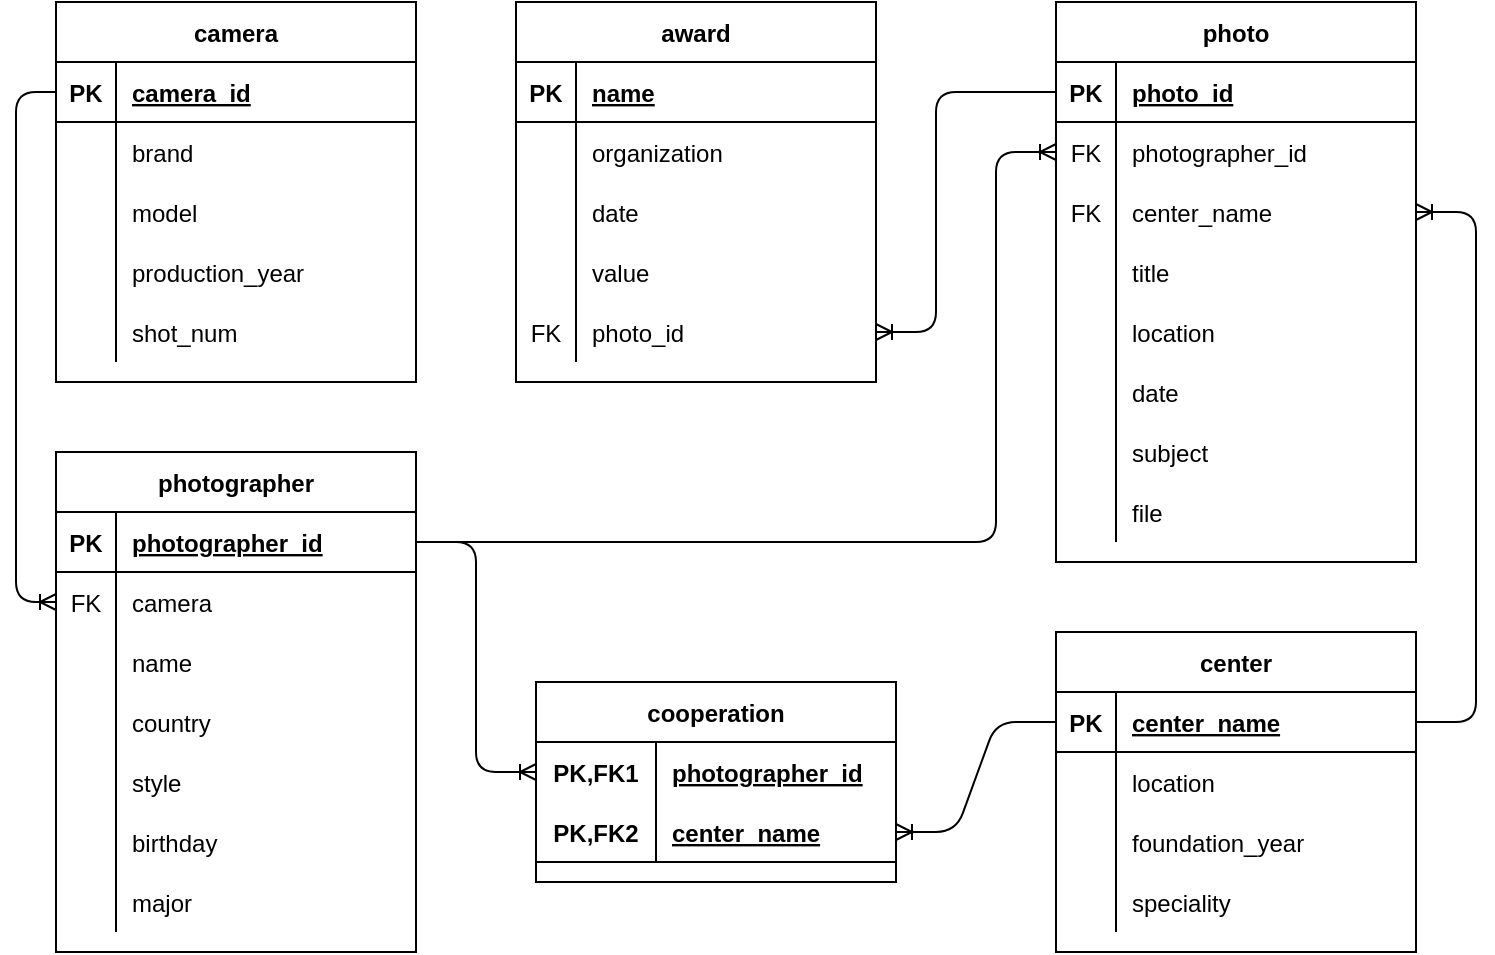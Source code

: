 <mxfile version="13.10.4" type="github">
  <diagram id="TFFf2abVDrZkA_rKR_qa" name="Page-1">
    <mxGraphModel dx="1259" dy="519" grid="1" gridSize="10" guides="1" tooltips="1" connect="1" arrows="1" fold="1" page="1" pageScale="1" pageWidth="850" pageHeight="1100" math="0" shadow="0">
      <root>
        <mxCell id="0" />
        <mxCell id="1" parent="0" />
        <mxCell id="PV1UCOZisjYgFc_bMbk6-1" value="photographer" style="shape=table;startSize=30;container=1;collapsible=1;childLayout=tableLayout;fixedRows=1;rowLines=0;fontStyle=1;align=center;resizeLast=1;swimlaneFillColor=#ffffff;" parent="1" vertex="1">
          <mxGeometry x="70" y="285" width="180" height="250.0" as="geometry">
            <mxRectangle x="70" y="30" width="110" height="30" as="alternateBounds" />
          </mxGeometry>
        </mxCell>
        <mxCell id="PV1UCOZisjYgFc_bMbk6-2" value="" style="shape=partialRectangle;collapsible=0;dropTarget=0;pointerEvents=0;fillColor=none;top=0;left=0;bottom=1;right=0;points=[[0,0.5],[1,0.5]];portConstraint=eastwest;" parent="PV1UCOZisjYgFc_bMbk6-1" vertex="1">
          <mxGeometry y="30" width="180" height="30" as="geometry" />
        </mxCell>
        <mxCell id="PV1UCOZisjYgFc_bMbk6-3" value="PK" style="shape=partialRectangle;connectable=0;fillColor=none;top=0;left=0;bottom=0;right=0;fontStyle=1;overflow=hidden;" parent="PV1UCOZisjYgFc_bMbk6-2" vertex="1">
          <mxGeometry width="30" height="30" as="geometry" />
        </mxCell>
        <mxCell id="PV1UCOZisjYgFc_bMbk6-4" value="photographer_id" style="shape=partialRectangle;connectable=0;fillColor=none;top=0;left=0;bottom=0;right=0;align=left;spacingLeft=6;fontStyle=5;overflow=hidden;" parent="PV1UCOZisjYgFc_bMbk6-2" vertex="1">
          <mxGeometry x="30" width="150" height="30" as="geometry" />
        </mxCell>
        <mxCell id="PV1UCOZisjYgFc_bMbk6-5" value="" style="shape=partialRectangle;collapsible=0;dropTarget=0;pointerEvents=0;fillColor=none;top=0;left=0;bottom=0;right=0;points=[[0,0.5],[1,0.5]];portConstraint=eastwest;" parent="PV1UCOZisjYgFc_bMbk6-1" vertex="1">
          <mxGeometry y="60" width="180" height="30" as="geometry" />
        </mxCell>
        <mxCell id="PV1UCOZisjYgFc_bMbk6-6" value="FK" style="shape=partialRectangle;connectable=0;fillColor=none;top=0;left=0;bottom=0;right=0;editable=1;overflow=hidden;" parent="PV1UCOZisjYgFc_bMbk6-5" vertex="1">
          <mxGeometry width="30" height="30" as="geometry" />
        </mxCell>
        <mxCell id="PV1UCOZisjYgFc_bMbk6-7" value="camera" style="shape=partialRectangle;connectable=0;fillColor=none;top=0;left=0;bottom=0;right=0;align=left;spacingLeft=6;overflow=hidden;" parent="PV1UCOZisjYgFc_bMbk6-5" vertex="1">
          <mxGeometry x="30" width="150" height="30" as="geometry" />
        </mxCell>
        <mxCell id="PV1UCOZisjYgFc_bMbk6-216" value="" style="shape=partialRectangle;collapsible=0;dropTarget=0;pointerEvents=0;fillColor=none;top=0;left=0;bottom=0;right=0;points=[[0,0.5],[1,0.5]];portConstraint=eastwest;" parent="PV1UCOZisjYgFc_bMbk6-1" vertex="1">
          <mxGeometry y="90" width="180" height="30" as="geometry" />
        </mxCell>
        <mxCell id="PV1UCOZisjYgFc_bMbk6-217" value="" style="shape=partialRectangle;connectable=0;fillColor=none;top=0;left=0;bottom=0;right=0;editable=1;overflow=hidden;" parent="PV1UCOZisjYgFc_bMbk6-216" vertex="1">
          <mxGeometry width="30" height="30" as="geometry" />
        </mxCell>
        <mxCell id="PV1UCOZisjYgFc_bMbk6-218" value="name" style="shape=partialRectangle;connectable=0;fillColor=none;top=0;left=0;bottom=0;right=0;align=left;spacingLeft=6;overflow=hidden;" parent="PV1UCOZisjYgFc_bMbk6-216" vertex="1">
          <mxGeometry x="30" width="150" height="30" as="geometry" />
        </mxCell>
        <mxCell id="PV1UCOZisjYgFc_bMbk6-8" value="" style="shape=partialRectangle;collapsible=0;dropTarget=0;pointerEvents=0;fillColor=none;top=0;left=0;bottom=0;right=0;points=[[0,0.5],[1,0.5]];portConstraint=eastwest;" parent="PV1UCOZisjYgFc_bMbk6-1" vertex="1">
          <mxGeometry y="120" width="180" height="30" as="geometry" />
        </mxCell>
        <mxCell id="PV1UCOZisjYgFc_bMbk6-9" value="" style="shape=partialRectangle;connectable=0;fillColor=none;top=0;left=0;bottom=0;right=0;editable=1;overflow=hidden;" parent="PV1UCOZisjYgFc_bMbk6-8" vertex="1">
          <mxGeometry width="30" height="30" as="geometry" />
        </mxCell>
        <mxCell id="PV1UCOZisjYgFc_bMbk6-10" value="country" style="shape=partialRectangle;connectable=0;fillColor=none;top=0;left=0;bottom=0;right=0;align=left;spacingLeft=6;overflow=hidden;" parent="PV1UCOZisjYgFc_bMbk6-8" vertex="1">
          <mxGeometry x="30" width="150" height="30" as="geometry" />
        </mxCell>
        <mxCell id="PV1UCOZisjYgFc_bMbk6-11" value="" style="shape=partialRectangle;collapsible=0;dropTarget=0;pointerEvents=0;fillColor=none;top=0;left=0;bottom=0;right=0;points=[[0,0.5],[1,0.5]];portConstraint=eastwest;" parent="PV1UCOZisjYgFc_bMbk6-1" vertex="1">
          <mxGeometry y="150" width="180" height="30" as="geometry" />
        </mxCell>
        <mxCell id="PV1UCOZisjYgFc_bMbk6-12" value="" style="shape=partialRectangle;connectable=0;fillColor=none;top=0;left=0;bottom=0;right=0;editable=1;overflow=hidden;" parent="PV1UCOZisjYgFc_bMbk6-11" vertex="1">
          <mxGeometry width="30" height="30" as="geometry" />
        </mxCell>
        <mxCell id="PV1UCOZisjYgFc_bMbk6-13" value="style" style="shape=partialRectangle;connectable=0;fillColor=none;top=0;left=0;bottom=0;right=0;align=left;spacingLeft=6;overflow=hidden;" parent="PV1UCOZisjYgFc_bMbk6-11" vertex="1">
          <mxGeometry x="30" width="150" height="30" as="geometry" />
        </mxCell>
        <mxCell id="PV1UCOZisjYgFc_bMbk6-18" value="" style="shape=partialRectangle;collapsible=0;dropTarget=0;pointerEvents=0;fillColor=none;top=0;left=0;bottom=0;right=0;points=[[0,0.5],[1,0.5]];portConstraint=eastwest;" parent="PV1UCOZisjYgFc_bMbk6-1" vertex="1">
          <mxGeometry y="180" width="180" height="30" as="geometry" />
        </mxCell>
        <mxCell id="PV1UCOZisjYgFc_bMbk6-19" value="" style="shape=partialRectangle;connectable=0;fillColor=none;top=0;left=0;bottom=0;right=0;editable=1;overflow=hidden;" parent="PV1UCOZisjYgFc_bMbk6-18" vertex="1">
          <mxGeometry width="30" height="30" as="geometry" />
        </mxCell>
        <mxCell id="PV1UCOZisjYgFc_bMbk6-20" value="birthday" style="shape=partialRectangle;connectable=0;fillColor=none;top=0;left=0;bottom=0;right=0;align=left;spacingLeft=6;overflow=hidden;" parent="PV1UCOZisjYgFc_bMbk6-18" vertex="1">
          <mxGeometry x="30" width="150" height="30" as="geometry" />
        </mxCell>
        <mxCell id="PV1UCOZisjYgFc_bMbk6-21" value="" style="shape=partialRectangle;collapsible=0;dropTarget=0;pointerEvents=0;fillColor=none;top=0;left=0;bottom=0;right=0;points=[[0,0.5],[1,0.5]];portConstraint=eastwest;" parent="PV1UCOZisjYgFc_bMbk6-1" vertex="1">
          <mxGeometry y="210" width="180" height="30" as="geometry" />
        </mxCell>
        <mxCell id="PV1UCOZisjYgFc_bMbk6-22" value="" style="shape=partialRectangle;connectable=0;fillColor=none;top=0;left=0;bottom=0;right=0;editable=1;overflow=hidden;" parent="PV1UCOZisjYgFc_bMbk6-21" vertex="1">
          <mxGeometry width="30" height="30" as="geometry" />
        </mxCell>
        <mxCell id="PV1UCOZisjYgFc_bMbk6-23" value="major" style="shape=partialRectangle;connectable=0;fillColor=none;top=0;left=0;bottom=0;right=0;align=left;spacingLeft=6;overflow=hidden;" parent="PV1UCOZisjYgFc_bMbk6-21" vertex="1">
          <mxGeometry x="30" width="150" height="30" as="geometry" />
        </mxCell>
        <mxCell id="PV1UCOZisjYgFc_bMbk6-31" value="camera" style="shape=table;startSize=30;container=1;collapsible=1;childLayout=tableLayout;fixedRows=1;rowLines=0;fontStyle=1;align=center;resizeLast=1;swimlaneFillColor=#ffffff;" parent="1" vertex="1">
          <mxGeometry x="70" y="60" width="180" height="190" as="geometry" />
        </mxCell>
        <mxCell id="PV1UCOZisjYgFc_bMbk6-32" value="" style="shape=partialRectangle;collapsible=0;dropTarget=0;pointerEvents=0;fillColor=none;top=0;left=0;bottom=1;right=0;points=[[0,0.5],[1,0.5]];portConstraint=eastwest;" parent="PV1UCOZisjYgFc_bMbk6-31" vertex="1">
          <mxGeometry y="30" width="180" height="30" as="geometry" />
        </mxCell>
        <mxCell id="PV1UCOZisjYgFc_bMbk6-33" value="PK" style="shape=partialRectangle;connectable=0;fillColor=none;top=0;left=0;bottom=0;right=0;fontStyle=1;overflow=hidden;" parent="PV1UCOZisjYgFc_bMbk6-32" vertex="1">
          <mxGeometry width="30" height="30" as="geometry" />
        </mxCell>
        <mxCell id="PV1UCOZisjYgFc_bMbk6-34" value="camera_id" style="shape=partialRectangle;connectable=0;fillColor=none;top=0;left=0;bottom=0;right=0;align=left;spacingLeft=6;fontStyle=5;overflow=hidden;" parent="PV1UCOZisjYgFc_bMbk6-32" vertex="1">
          <mxGeometry x="30" width="150" height="30" as="geometry" />
        </mxCell>
        <mxCell id="PV1UCOZisjYgFc_bMbk6-35" value="" style="shape=partialRectangle;collapsible=0;dropTarget=0;pointerEvents=0;fillColor=none;top=0;left=0;bottom=0;right=0;points=[[0,0.5],[1,0.5]];portConstraint=eastwest;" parent="PV1UCOZisjYgFc_bMbk6-31" vertex="1">
          <mxGeometry y="60" width="180" height="30" as="geometry" />
        </mxCell>
        <mxCell id="PV1UCOZisjYgFc_bMbk6-36" value="" style="shape=partialRectangle;connectable=0;fillColor=none;top=0;left=0;bottom=0;right=0;editable=1;overflow=hidden;" parent="PV1UCOZisjYgFc_bMbk6-35" vertex="1">
          <mxGeometry width="30" height="30" as="geometry" />
        </mxCell>
        <mxCell id="PV1UCOZisjYgFc_bMbk6-37" value="brand" style="shape=partialRectangle;connectable=0;fillColor=none;top=0;left=0;bottom=0;right=0;align=left;spacingLeft=6;overflow=hidden;" parent="PV1UCOZisjYgFc_bMbk6-35" vertex="1">
          <mxGeometry x="30" width="150" height="30" as="geometry" />
        </mxCell>
        <mxCell id="kVswmYzEyq-5JAnH-UvY-1" value="" style="shape=partialRectangle;collapsible=0;dropTarget=0;pointerEvents=0;fillColor=none;top=0;left=0;bottom=0;right=0;points=[[0,0.5],[1,0.5]];portConstraint=eastwest;" vertex="1" parent="PV1UCOZisjYgFc_bMbk6-31">
          <mxGeometry y="90" width="180" height="30" as="geometry" />
        </mxCell>
        <mxCell id="kVswmYzEyq-5JAnH-UvY-2" value="" style="shape=partialRectangle;connectable=0;fillColor=none;top=0;left=0;bottom=0;right=0;editable=1;overflow=hidden;" vertex="1" parent="kVswmYzEyq-5JAnH-UvY-1">
          <mxGeometry width="30" height="30" as="geometry" />
        </mxCell>
        <mxCell id="kVswmYzEyq-5JAnH-UvY-3" value="model" style="shape=partialRectangle;connectable=0;fillColor=none;top=0;left=0;bottom=0;right=0;align=left;spacingLeft=6;overflow=hidden;" vertex="1" parent="kVswmYzEyq-5JAnH-UvY-1">
          <mxGeometry x="30" width="150" height="30" as="geometry" />
        </mxCell>
        <mxCell id="PV1UCOZisjYgFc_bMbk6-38" value="" style="shape=partialRectangle;collapsible=0;dropTarget=0;pointerEvents=0;fillColor=none;top=0;left=0;bottom=0;right=0;points=[[0,0.5],[1,0.5]];portConstraint=eastwest;" parent="PV1UCOZisjYgFc_bMbk6-31" vertex="1">
          <mxGeometry y="120" width="180" height="30" as="geometry" />
        </mxCell>
        <mxCell id="PV1UCOZisjYgFc_bMbk6-39" value="" style="shape=partialRectangle;connectable=0;fillColor=none;top=0;left=0;bottom=0;right=0;editable=1;overflow=hidden;" parent="PV1UCOZisjYgFc_bMbk6-38" vertex="1">
          <mxGeometry width="30" height="30" as="geometry" />
        </mxCell>
        <mxCell id="PV1UCOZisjYgFc_bMbk6-40" value="production_year" style="shape=partialRectangle;connectable=0;fillColor=none;top=0;left=0;bottom=0;right=0;align=left;spacingLeft=6;overflow=hidden;" parent="PV1UCOZisjYgFc_bMbk6-38" vertex="1">
          <mxGeometry x="30" width="150" height="30" as="geometry" />
        </mxCell>
        <mxCell id="PV1UCOZisjYgFc_bMbk6-41" value="" style="shape=partialRectangle;collapsible=0;dropTarget=0;pointerEvents=0;fillColor=none;top=0;left=0;bottom=0;right=0;points=[[0,0.5],[1,0.5]];portConstraint=eastwest;" parent="PV1UCOZisjYgFc_bMbk6-31" vertex="1">
          <mxGeometry y="150" width="180" height="30" as="geometry" />
        </mxCell>
        <mxCell id="PV1UCOZisjYgFc_bMbk6-42" value="" style="shape=partialRectangle;connectable=0;fillColor=none;top=0;left=0;bottom=0;right=0;editable=1;overflow=hidden;" parent="PV1UCOZisjYgFc_bMbk6-41" vertex="1">
          <mxGeometry width="30" height="30" as="geometry" />
        </mxCell>
        <mxCell id="PV1UCOZisjYgFc_bMbk6-43" value="shot_num" style="shape=partialRectangle;connectable=0;fillColor=none;top=0;left=0;bottom=0;right=0;align=left;spacingLeft=6;overflow=hidden;" parent="PV1UCOZisjYgFc_bMbk6-41" vertex="1">
          <mxGeometry x="30" width="150" height="30" as="geometry" />
        </mxCell>
        <mxCell id="PV1UCOZisjYgFc_bMbk6-50" value="center" style="shape=table;startSize=30;container=1;collapsible=1;childLayout=tableLayout;fixedRows=1;rowLines=0;fontStyle=1;align=center;resizeLast=1;swimlaneFillColor=#ffffff;" parent="1" vertex="1">
          <mxGeometry x="570" y="375" width="180" height="160" as="geometry" />
        </mxCell>
        <mxCell id="PV1UCOZisjYgFc_bMbk6-51" value="" style="shape=partialRectangle;collapsible=0;dropTarget=0;pointerEvents=0;fillColor=none;top=0;left=0;bottom=1;right=0;points=[[0,0.5],[1,0.5]];portConstraint=eastwest;" parent="PV1UCOZisjYgFc_bMbk6-50" vertex="1">
          <mxGeometry y="30" width="180" height="30" as="geometry" />
        </mxCell>
        <mxCell id="PV1UCOZisjYgFc_bMbk6-52" value="PK" style="shape=partialRectangle;connectable=0;fillColor=none;top=0;left=0;bottom=0;right=0;fontStyle=1;overflow=hidden;" parent="PV1UCOZisjYgFc_bMbk6-51" vertex="1">
          <mxGeometry width="30" height="30" as="geometry" />
        </mxCell>
        <mxCell id="PV1UCOZisjYgFc_bMbk6-53" value="center_name" style="shape=partialRectangle;connectable=0;fillColor=none;top=0;left=0;bottom=0;right=0;align=left;spacingLeft=6;fontStyle=5;overflow=hidden;" parent="PV1UCOZisjYgFc_bMbk6-51" vertex="1">
          <mxGeometry x="30" width="150" height="30" as="geometry" />
        </mxCell>
        <mxCell id="PV1UCOZisjYgFc_bMbk6-54" value="" style="shape=partialRectangle;collapsible=0;dropTarget=0;pointerEvents=0;fillColor=none;top=0;left=0;bottom=0;right=0;points=[[0,0.5],[1,0.5]];portConstraint=eastwest;" parent="PV1UCOZisjYgFc_bMbk6-50" vertex="1">
          <mxGeometry y="60" width="180" height="30" as="geometry" />
        </mxCell>
        <mxCell id="PV1UCOZisjYgFc_bMbk6-55" value="" style="shape=partialRectangle;connectable=0;fillColor=none;top=0;left=0;bottom=0;right=0;editable=1;overflow=hidden;" parent="PV1UCOZisjYgFc_bMbk6-54" vertex="1">
          <mxGeometry width="30" height="30" as="geometry" />
        </mxCell>
        <mxCell id="PV1UCOZisjYgFc_bMbk6-56" value="location" style="shape=partialRectangle;connectable=0;fillColor=none;top=0;left=0;bottom=0;right=0;align=left;spacingLeft=6;overflow=hidden;" parent="PV1UCOZisjYgFc_bMbk6-54" vertex="1">
          <mxGeometry x="30" width="150" height="30" as="geometry" />
        </mxCell>
        <mxCell id="PV1UCOZisjYgFc_bMbk6-57" value="" style="shape=partialRectangle;collapsible=0;dropTarget=0;pointerEvents=0;fillColor=none;top=0;left=0;bottom=0;right=0;points=[[0,0.5],[1,0.5]];portConstraint=eastwest;" parent="PV1UCOZisjYgFc_bMbk6-50" vertex="1">
          <mxGeometry y="90" width="180" height="30" as="geometry" />
        </mxCell>
        <mxCell id="PV1UCOZisjYgFc_bMbk6-58" value="" style="shape=partialRectangle;connectable=0;fillColor=none;top=0;left=0;bottom=0;right=0;editable=1;overflow=hidden;" parent="PV1UCOZisjYgFc_bMbk6-57" vertex="1">
          <mxGeometry width="30" height="30" as="geometry" />
        </mxCell>
        <mxCell id="PV1UCOZisjYgFc_bMbk6-59" value="foundation_year" style="shape=partialRectangle;connectable=0;fillColor=none;top=0;left=0;bottom=0;right=0;align=left;spacingLeft=6;overflow=hidden;" parent="PV1UCOZisjYgFc_bMbk6-57" vertex="1">
          <mxGeometry x="30" width="150" height="30" as="geometry" />
        </mxCell>
        <mxCell id="PV1UCOZisjYgFc_bMbk6-60" value="" style="shape=partialRectangle;collapsible=0;dropTarget=0;pointerEvents=0;fillColor=none;top=0;left=0;bottom=0;right=0;points=[[0,0.5],[1,0.5]];portConstraint=eastwest;" parent="PV1UCOZisjYgFc_bMbk6-50" vertex="1">
          <mxGeometry y="120" width="180" height="30" as="geometry" />
        </mxCell>
        <mxCell id="PV1UCOZisjYgFc_bMbk6-61" value="" style="shape=partialRectangle;connectable=0;fillColor=none;top=0;left=0;bottom=0;right=0;editable=1;overflow=hidden;" parent="PV1UCOZisjYgFc_bMbk6-60" vertex="1">
          <mxGeometry width="30" height="30" as="geometry" />
        </mxCell>
        <mxCell id="PV1UCOZisjYgFc_bMbk6-62" value="speciality" style="shape=partialRectangle;connectable=0;fillColor=none;top=0;left=0;bottom=0;right=0;align=left;spacingLeft=6;overflow=hidden;" parent="PV1UCOZisjYgFc_bMbk6-60" vertex="1">
          <mxGeometry x="30" width="150" height="30" as="geometry" />
        </mxCell>
        <mxCell id="PV1UCOZisjYgFc_bMbk6-116" value="photo" style="shape=table;startSize=30;container=1;collapsible=1;childLayout=tableLayout;fixedRows=1;rowLines=0;fontStyle=1;align=center;resizeLast=1;swimlaneFillColor=#ffffff;" parent="1" vertex="1">
          <mxGeometry x="570" y="60" width="180" height="280" as="geometry" />
        </mxCell>
        <mxCell id="PV1UCOZisjYgFc_bMbk6-165" value="" style="shape=partialRectangle;collapsible=0;dropTarget=0;pointerEvents=0;fillColor=none;top=0;left=0;bottom=1;right=0;points=[[0,0.5],[1,0.5]];portConstraint=eastwest;" parent="PV1UCOZisjYgFc_bMbk6-116" vertex="1">
          <mxGeometry y="30" width="180" height="30" as="geometry" />
        </mxCell>
        <mxCell id="PV1UCOZisjYgFc_bMbk6-166" value="PK" style="shape=partialRectangle;connectable=0;fillColor=none;top=0;left=0;bottom=0;right=0;fontStyle=1;overflow=hidden;" parent="PV1UCOZisjYgFc_bMbk6-165" vertex="1">
          <mxGeometry width="30" height="30" as="geometry" />
        </mxCell>
        <mxCell id="PV1UCOZisjYgFc_bMbk6-167" value="photo_id" style="shape=partialRectangle;connectable=0;fillColor=none;top=0;left=0;bottom=0;right=0;align=left;spacingLeft=6;fontStyle=5;overflow=hidden;" parent="PV1UCOZisjYgFc_bMbk6-165" vertex="1">
          <mxGeometry x="30" width="150" height="30" as="geometry" />
        </mxCell>
        <mxCell id="PV1UCOZisjYgFc_bMbk6-120" value="" style="shape=partialRectangle;collapsible=0;dropTarget=0;pointerEvents=0;fillColor=none;top=0;left=0;bottom=0;right=0;points=[[0,0.5],[1,0.5]];portConstraint=eastwest;" parent="PV1UCOZisjYgFc_bMbk6-116" vertex="1">
          <mxGeometry y="60" width="180" height="30" as="geometry" />
        </mxCell>
        <mxCell id="PV1UCOZisjYgFc_bMbk6-121" value="FK" style="shape=partialRectangle;connectable=0;fillColor=none;top=0;left=0;bottom=0;right=0;editable=1;overflow=hidden;" parent="PV1UCOZisjYgFc_bMbk6-120" vertex="1">
          <mxGeometry width="30" height="30" as="geometry" />
        </mxCell>
        <mxCell id="PV1UCOZisjYgFc_bMbk6-122" value="photographer_id" style="shape=partialRectangle;connectable=0;fillColor=none;top=0;left=0;bottom=0;right=0;align=left;spacingLeft=6;overflow=hidden;" parent="PV1UCOZisjYgFc_bMbk6-120" vertex="1">
          <mxGeometry x="30" width="150" height="30" as="geometry" />
        </mxCell>
        <mxCell id="PV1UCOZisjYgFc_bMbk6-123" value="" style="shape=partialRectangle;collapsible=0;dropTarget=0;pointerEvents=0;fillColor=none;top=0;left=0;bottom=0;right=0;points=[[0,0.5],[1,0.5]];portConstraint=eastwest;" parent="PV1UCOZisjYgFc_bMbk6-116" vertex="1">
          <mxGeometry y="90" width="180" height="30" as="geometry" />
        </mxCell>
        <mxCell id="PV1UCOZisjYgFc_bMbk6-124" value="FK" style="shape=partialRectangle;connectable=0;fillColor=none;top=0;left=0;bottom=0;right=0;editable=1;overflow=hidden;" parent="PV1UCOZisjYgFc_bMbk6-123" vertex="1">
          <mxGeometry width="30" height="30" as="geometry" />
        </mxCell>
        <mxCell id="PV1UCOZisjYgFc_bMbk6-125" value="center_name" style="shape=partialRectangle;connectable=0;fillColor=none;top=0;left=0;bottom=0;right=0;align=left;spacingLeft=6;overflow=hidden;" parent="PV1UCOZisjYgFc_bMbk6-123" vertex="1">
          <mxGeometry x="30" width="150" height="30" as="geometry" />
        </mxCell>
        <mxCell id="PV1UCOZisjYgFc_bMbk6-126" value="" style="shape=partialRectangle;collapsible=0;dropTarget=0;pointerEvents=0;fillColor=none;top=0;left=0;bottom=0;right=0;points=[[0,0.5],[1,0.5]];portConstraint=eastwest;" parent="PV1UCOZisjYgFc_bMbk6-116" vertex="1">
          <mxGeometry y="120" width="180" height="30" as="geometry" />
        </mxCell>
        <mxCell id="PV1UCOZisjYgFc_bMbk6-127" value="" style="shape=partialRectangle;connectable=0;fillColor=none;top=0;left=0;bottom=0;right=0;editable=1;overflow=hidden;" parent="PV1UCOZisjYgFc_bMbk6-126" vertex="1">
          <mxGeometry width="30" height="30" as="geometry" />
        </mxCell>
        <mxCell id="PV1UCOZisjYgFc_bMbk6-128" value="title" style="shape=partialRectangle;connectable=0;fillColor=none;top=0;left=0;bottom=0;right=0;align=left;spacingLeft=6;overflow=hidden;" parent="PV1UCOZisjYgFc_bMbk6-126" vertex="1">
          <mxGeometry x="30" width="150" height="30" as="geometry" />
        </mxCell>
        <mxCell id="PV1UCOZisjYgFc_bMbk6-172" value="" style="shape=partialRectangle;collapsible=0;dropTarget=0;pointerEvents=0;fillColor=none;top=0;left=0;bottom=0;right=0;points=[[0,0.5],[1,0.5]];portConstraint=eastwest;" parent="PV1UCOZisjYgFc_bMbk6-116" vertex="1">
          <mxGeometry y="150" width="180" height="30" as="geometry" />
        </mxCell>
        <mxCell id="PV1UCOZisjYgFc_bMbk6-173" value="" style="shape=partialRectangle;connectable=0;fillColor=none;top=0;left=0;bottom=0;right=0;editable=1;overflow=hidden;" parent="PV1UCOZisjYgFc_bMbk6-172" vertex="1">
          <mxGeometry width="30" height="30" as="geometry" />
        </mxCell>
        <mxCell id="PV1UCOZisjYgFc_bMbk6-174" value="location" style="shape=partialRectangle;connectable=0;fillColor=none;top=0;left=0;bottom=0;right=0;align=left;spacingLeft=6;overflow=hidden;" parent="PV1UCOZisjYgFc_bMbk6-172" vertex="1">
          <mxGeometry x="30" width="150" height="30" as="geometry" />
        </mxCell>
        <mxCell id="PV1UCOZisjYgFc_bMbk6-175" value="" style="shape=partialRectangle;collapsible=0;dropTarget=0;pointerEvents=0;fillColor=none;top=0;left=0;bottom=0;right=0;points=[[0,0.5],[1,0.5]];portConstraint=eastwest;" parent="PV1UCOZisjYgFc_bMbk6-116" vertex="1">
          <mxGeometry y="180" width="180" height="30" as="geometry" />
        </mxCell>
        <mxCell id="PV1UCOZisjYgFc_bMbk6-176" value="" style="shape=partialRectangle;connectable=0;fillColor=none;top=0;left=0;bottom=0;right=0;editable=1;overflow=hidden;" parent="PV1UCOZisjYgFc_bMbk6-175" vertex="1">
          <mxGeometry width="30" height="30" as="geometry" />
        </mxCell>
        <mxCell id="PV1UCOZisjYgFc_bMbk6-177" value="date" style="shape=partialRectangle;connectable=0;fillColor=none;top=0;left=0;bottom=0;right=0;align=left;spacingLeft=6;overflow=hidden;" parent="PV1UCOZisjYgFc_bMbk6-175" vertex="1">
          <mxGeometry x="30" width="150" height="30" as="geometry" />
        </mxCell>
        <mxCell id="PV1UCOZisjYgFc_bMbk6-178" value="" style="shape=partialRectangle;collapsible=0;dropTarget=0;pointerEvents=0;fillColor=none;top=0;left=0;bottom=0;right=0;points=[[0,0.5],[1,0.5]];portConstraint=eastwest;" parent="PV1UCOZisjYgFc_bMbk6-116" vertex="1">
          <mxGeometry y="210" width="180" height="30" as="geometry" />
        </mxCell>
        <mxCell id="PV1UCOZisjYgFc_bMbk6-179" value="" style="shape=partialRectangle;connectable=0;fillColor=none;top=0;left=0;bottom=0;right=0;editable=1;overflow=hidden;" parent="PV1UCOZisjYgFc_bMbk6-178" vertex="1">
          <mxGeometry width="30" height="30" as="geometry" />
        </mxCell>
        <mxCell id="PV1UCOZisjYgFc_bMbk6-180" value="subject" style="shape=partialRectangle;connectable=0;fillColor=none;top=0;left=0;bottom=0;right=0;align=left;spacingLeft=6;overflow=hidden;" parent="PV1UCOZisjYgFc_bMbk6-178" vertex="1">
          <mxGeometry x="30" width="150" height="30" as="geometry" />
        </mxCell>
        <mxCell id="PV1UCOZisjYgFc_bMbk6-181" value="" style="shape=partialRectangle;collapsible=0;dropTarget=0;pointerEvents=0;fillColor=none;top=0;left=0;bottom=0;right=0;points=[[0,0.5],[1,0.5]];portConstraint=eastwest;" parent="PV1UCOZisjYgFc_bMbk6-116" vertex="1">
          <mxGeometry y="240" width="180" height="30" as="geometry" />
        </mxCell>
        <mxCell id="PV1UCOZisjYgFc_bMbk6-182" value="" style="shape=partialRectangle;connectable=0;fillColor=none;top=0;left=0;bottom=0;right=0;editable=1;overflow=hidden;" parent="PV1UCOZisjYgFc_bMbk6-181" vertex="1">
          <mxGeometry width="30" height="30" as="geometry" />
        </mxCell>
        <mxCell id="PV1UCOZisjYgFc_bMbk6-183" value="file" style="shape=partialRectangle;connectable=0;fillColor=none;top=0;left=0;bottom=0;right=0;align=left;spacingLeft=6;overflow=hidden;" parent="PV1UCOZisjYgFc_bMbk6-181" vertex="1">
          <mxGeometry x="30" width="150" height="30" as="geometry" />
        </mxCell>
        <mxCell id="PV1UCOZisjYgFc_bMbk6-168" value="" style="edgeStyle=elbowEdgeStyle;fontSize=12;html=1;endArrow=ERoneToMany;exitX=1;exitY=0.5;exitDx=0;exitDy=0;entryX=0;entryY=0.5;entryDx=0;entryDy=0;" parent="1" source="PV1UCOZisjYgFc_bMbk6-2" target="PV1UCOZisjYgFc_bMbk6-120" edge="1">
          <mxGeometry width="100" height="100" relative="1" as="geometry">
            <mxPoint x="400" y="605" as="sourcePoint" />
            <mxPoint x="500" y="505" as="targetPoint" />
            <Array as="points">
              <mxPoint x="540" y="235" />
            </Array>
          </mxGeometry>
        </mxCell>
        <mxCell id="PV1UCOZisjYgFc_bMbk6-197" value="award" style="shape=table;startSize=30;container=1;collapsible=1;childLayout=tableLayout;fixedRows=1;rowLines=0;fontStyle=1;align=center;resizeLast=1;swimlaneFillColor=#ffffff;" parent="1" vertex="1">
          <mxGeometry x="300" y="60" width="180" height="190" as="geometry" />
        </mxCell>
        <mxCell id="PV1UCOZisjYgFc_bMbk6-198" value="" style="shape=partialRectangle;collapsible=0;dropTarget=0;pointerEvents=0;fillColor=none;top=0;left=0;bottom=1;right=0;points=[[0,0.5],[1,0.5]];portConstraint=eastwest;" parent="PV1UCOZisjYgFc_bMbk6-197" vertex="1">
          <mxGeometry y="30" width="180" height="30" as="geometry" />
        </mxCell>
        <mxCell id="PV1UCOZisjYgFc_bMbk6-199" value="PK" style="shape=partialRectangle;connectable=0;fillColor=none;top=0;left=0;bottom=0;right=0;fontStyle=1;overflow=hidden;" parent="PV1UCOZisjYgFc_bMbk6-198" vertex="1">
          <mxGeometry width="30" height="30" as="geometry" />
        </mxCell>
        <mxCell id="PV1UCOZisjYgFc_bMbk6-200" value="name" style="shape=partialRectangle;connectable=0;fillColor=none;top=0;left=0;bottom=0;right=0;align=left;spacingLeft=6;fontStyle=5;overflow=hidden;" parent="PV1UCOZisjYgFc_bMbk6-198" vertex="1">
          <mxGeometry x="30" width="150" height="30" as="geometry" />
        </mxCell>
        <mxCell id="PV1UCOZisjYgFc_bMbk6-201" value="" style="shape=partialRectangle;collapsible=0;dropTarget=0;pointerEvents=0;fillColor=none;top=0;left=0;bottom=0;right=0;points=[[0,0.5],[1,0.5]];portConstraint=eastwest;" parent="PV1UCOZisjYgFc_bMbk6-197" vertex="1">
          <mxGeometry y="60" width="180" height="30" as="geometry" />
        </mxCell>
        <mxCell id="PV1UCOZisjYgFc_bMbk6-202" value="" style="shape=partialRectangle;connectable=0;fillColor=none;top=0;left=0;bottom=0;right=0;editable=1;overflow=hidden;" parent="PV1UCOZisjYgFc_bMbk6-201" vertex="1">
          <mxGeometry width="30" height="30" as="geometry" />
        </mxCell>
        <mxCell id="PV1UCOZisjYgFc_bMbk6-203" value="organization" style="shape=partialRectangle;connectable=0;fillColor=none;top=0;left=0;bottom=0;right=0;align=left;spacingLeft=6;overflow=hidden;" parent="PV1UCOZisjYgFc_bMbk6-201" vertex="1">
          <mxGeometry x="30" width="150" height="30" as="geometry" />
        </mxCell>
        <mxCell id="PV1UCOZisjYgFc_bMbk6-204" value="" style="shape=partialRectangle;collapsible=0;dropTarget=0;pointerEvents=0;fillColor=none;top=0;left=0;bottom=0;right=0;points=[[0,0.5],[1,0.5]];portConstraint=eastwest;" parent="PV1UCOZisjYgFc_bMbk6-197" vertex="1">
          <mxGeometry y="90" width="180" height="30" as="geometry" />
        </mxCell>
        <mxCell id="PV1UCOZisjYgFc_bMbk6-205" value="" style="shape=partialRectangle;connectable=0;fillColor=none;top=0;left=0;bottom=0;right=0;editable=1;overflow=hidden;" parent="PV1UCOZisjYgFc_bMbk6-204" vertex="1">
          <mxGeometry width="30" height="30" as="geometry" />
        </mxCell>
        <mxCell id="PV1UCOZisjYgFc_bMbk6-206" value="date" style="shape=partialRectangle;connectable=0;fillColor=none;top=0;left=0;bottom=0;right=0;align=left;spacingLeft=6;overflow=hidden;" parent="PV1UCOZisjYgFc_bMbk6-204" vertex="1">
          <mxGeometry x="30" width="150" height="30" as="geometry" />
        </mxCell>
        <mxCell id="PV1UCOZisjYgFc_bMbk6-207" value="" style="shape=partialRectangle;collapsible=0;dropTarget=0;pointerEvents=0;fillColor=none;top=0;left=0;bottom=0;right=0;points=[[0,0.5],[1,0.5]];portConstraint=eastwest;" parent="PV1UCOZisjYgFc_bMbk6-197" vertex="1">
          <mxGeometry y="120" width="180" height="30" as="geometry" />
        </mxCell>
        <mxCell id="PV1UCOZisjYgFc_bMbk6-208" value="" style="shape=partialRectangle;connectable=0;fillColor=none;top=0;left=0;bottom=0;right=0;editable=1;overflow=hidden;" parent="PV1UCOZisjYgFc_bMbk6-207" vertex="1">
          <mxGeometry width="30" height="30" as="geometry" />
        </mxCell>
        <mxCell id="PV1UCOZisjYgFc_bMbk6-209" value="value" style="shape=partialRectangle;connectable=0;fillColor=none;top=0;left=0;bottom=0;right=0;align=left;spacingLeft=6;overflow=hidden;" parent="PV1UCOZisjYgFc_bMbk6-207" vertex="1">
          <mxGeometry x="30" width="150" height="30" as="geometry" />
        </mxCell>
        <mxCell id="PV1UCOZisjYgFc_bMbk6-219" value="" style="shape=partialRectangle;collapsible=0;dropTarget=0;pointerEvents=0;fillColor=none;top=0;left=0;bottom=0;right=0;points=[[0,0.5],[1,0.5]];portConstraint=eastwest;" parent="PV1UCOZisjYgFc_bMbk6-197" vertex="1">
          <mxGeometry y="150" width="180" height="30" as="geometry" />
        </mxCell>
        <mxCell id="PV1UCOZisjYgFc_bMbk6-220" value="FK" style="shape=partialRectangle;connectable=0;fillColor=none;top=0;left=0;bottom=0;right=0;editable=1;overflow=hidden;" parent="PV1UCOZisjYgFc_bMbk6-219" vertex="1">
          <mxGeometry width="30" height="30" as="geometry" />
        </mxCell>
        <mxCell id="PV1UCOZisjYgFc_bMbk6-221" value="photo_id" style="shape=partialRectangle;connectable=0;fillColor=none;top=0;left=0;bottom=0;right=0;align=left;spacingLeft=6;overflow=hidden;" parent="PV1UCOZisjYgFc_bMbk6-219" vertex="1">
          <mxGeometry x="30" width="150" height="30" as="geometry" />
        </mxCell>
        <mxCell id="PV1UCOZisjYgFc_bMbk6-210" value="" style="edgeStyle=orthogonalEdgeStyle;fontSize=12;html=1;endArrow=ERoneToMany;entryX=1;entryY=0.5;entryDx=0;entryDy=0;exitX=1;exitY=0.5;exitDx=0;exitDy=0;" parent="1" source="PV1UCOZisjYgFc_bMbk6-51" target="PV1UCOZisjYgFc_bMbk6-123" edge="1">
          <mxGeometry width="100" height="100" relative="1" as="geometry">
            <mxPoint x="500" y="425" as="sourcePoint" />
            <mxPoint x="590" y="455" as="targetPoint" />
            <Array as="points">
              <mxPoint x="780" y="420" />
              <mxPoint x="780" y="165" />
            </Array>
          </mxGeometry>
        </mxCell>
        <mxCell id="PV1UCOZisjYgFc_bMbk6-222" value="" style="edgeStyle=elbowEdgeStyle;fontSize=12;html=1;endArrow=ERoneToMany;exitX=0;exitY=0.5;exitDx=0;exitDy=0;entryX=1;entryY=0.5;entryDx=0;entryDy=0;" parent="1" source="PV1UCOZisjYgFc_bMbk6-165" target="PV1UCOZisjYgFc_bMbk6-219" edge="1">
          <mxGeometry width="100" height="100" relative="1" as="geometry">
            <mxPoint x="260.0" y="340" as="sourcePoint" />
            <mxPoint x="600" y="145" as="targetPoint" />
            <Array as="points">
              <mxPoint x="510" y="195" />
            </Array>
          </mxGeometry>
        </mxCell>
        <mxCell id="PV1UCOZisjYgFc_bMbk6-237" value="cooperation" style="shape=table;startSize=30;container=1;collapsible=1;childLayout=tableLayout;fixedRows=1;rowLines=0;fontStyle=1;align=center;resizeLast=1;fillColor=#ffffff;swimlaneFillColor=#ffffff;" parent="1" vertex="1">
          <mxGeometry x="310" y="400" width="180" height="100" as="geometry" />
        </mxCell>
        <mxCell id="PV1UCOZisjYgFc_bMbk6-238" value="" style="shape=partialRectangle;collapsible=0;dropTarget=0;pointerEvents=0;fillColor=none;top=0;left=0;bottom=0;right=0;points=[[0,0.5],[1,0.5]];portConstraint=eastwest;" parent="PV1UCOZisjYgFc_bMbk6-237" vertex="1">
          <mxGeometry y="30" width="180" height="30" as="geometry" />
        </mxCell>
        <mxCell id="PV1UCOZisjYgFc_bMbk6-239" value="PK,FK1" style="shape=partialRectangle;connectable=0;fillColor=none;top=0;left=0;bottom=0;right=0;fontStyle=1;overflow=hidden;" parent="PV1UCOZisjYgFc_bMbk6-238" vertex="1">
          <mxGeometry width="60" height="30" as="geometry" />
        </mxCell>
        <mxCell id="PV1UCOZisjYgFc_bMbk6-240" value="photographer_id" style="shape=partialRectangle;connectable=0;fillColor=none;top=0;left=0;bottom=0;right=0;align=left;spacingLeft=6;fontStyle=5;overflow=hidden;" parent="PV1UCOZisjYgFc_bMbk6-238" vertex="1">
          <mxGeometry x="60" width="120" height="30" as="geometry" />
        </mxCell>
        <mxCell id="PV1UCOZisjYgFc_bMbk6-241" value="" style="shape=partialRectangle;collapsible=0;dropTarget=0;pointerEvents=0;fillColor=none;top=0;left=0;bottom=1;right=0;points=[[0,0.5],[1,0.5]];portConstraint=eastwest;" parent="PV1UCOZisjYgFc_bMbk6-237" vertex="1">
          <mxGeometry y="60" width="180" height="30" as="geometry" />
        </mxCell>
        <mxCell id="PV1UCOZisjYgFc_bMbk6-242" value="PK,FK2" style="shape=partialRectangle;connectable=0;fillColor=none;top=0;left=0;bottom=0;right=0;fontStyle=1;overflow=hidden;" parent="PV1UCOZisjYgFc_bMbk6-241" vertex="1">
          <mxGeometry width="60" height="30" as="geometry" />
        </mxCell>
        <mxCell id="PV1UCOZisjYgFc_bMbk6-243" value="center_name" style="shape=partialRectangle;connectable=0;fillColor=none;top=0;left=0;bottom=0;right=0;align=left;spacingLeft=6;fontStyle=5;overflow=hidden;" parent="PV1UCOZisjYgFc_bMbk6-241" vertex="1">
          <mxGeometry x="60" width="120" height="30" as="geometry" />
        </mxCell>
        <mxCell id="PV1UCOZisjYgFc_bMbk6-252" value="" style="edgeStyle=orthogonalEdgeStyle;fontSize=12;html=1;endArrow=ERoneToMany;exitX=0;exitY=0.5;exitDx=0;exitDy=0;entryX=0;entryY=0.5;entryDx=0;entryDy=0;" parent="1" source="PV1UCOZisjYgFc_bMbk6-32" target="PV1UCOZisjYgFc_bMbk6-5" edge="1">
          <mxGeometry width="100" height="100" relative="1" as="geometry">
            <mxPoint x="370" y="360" as="sourcePoint" />
            <mxPoint x="470" y="260" as="targetPoint" />
            <Array as="points">
              <mxPoint x="50" y="105" />
              <mxPoint x="50" y="360" />
            </Array>
          </mxGeometry>
        </mxCell>
        <mxCell id="PV1UCOZisjYgFc_bMbk6-253" value="" style="edgeStyle=entityRelationEdgeStyle;fontSize=12;html=1;endArrow=ERoneToMany;exitX=1;exitY=0.5;exitDx=0;exitDy=0;entryX=0;entryY=0.5;entryDx=0;entryDy=0;" parent="1" source="PV1UCOZisjYgFc_bMbk6-2" target="PV1UCOZisjYgFc_bMbk6-238" edge="1">
          <mxGeometry width="100" height="100" relative="1" as="geometry">
            <mxPoint x="370" y="360" as="sourcePoint" />
            <mxPoint x="470" y="260" as="targetPoint" />
          </mxGeometry>
        </mxCell>
        <mxCell id="PV1UCOZisjYgFc_bMbk6-254" value="" style="edgeStyle=entityRelationEdgeStyle;fontSize=12;html=1;endArrow=ERoneToMany;exitX=0;exitY=0.5;exitDx=0;exitDy=0;entryX=1;entryY=0.5;entryDx=0;entryDy=0;" parent="1" source="PV1UCOZisjYgFc_bMbk6-51" target="PV1UCOZisjYgFc_bMbk6-241" edge="1">
          <mxGeometry width="100" height="100" relative="1" as="geometry">
            <mxPoint x="370" y="360" as="sourcePoint" />
            <mxPoint x="470" y="260" as="targetPoint" />
          </mxGeometry>
        </mxCell>
      </root>
    </mxGraphModel>
  </diagram>
</mxfile>
